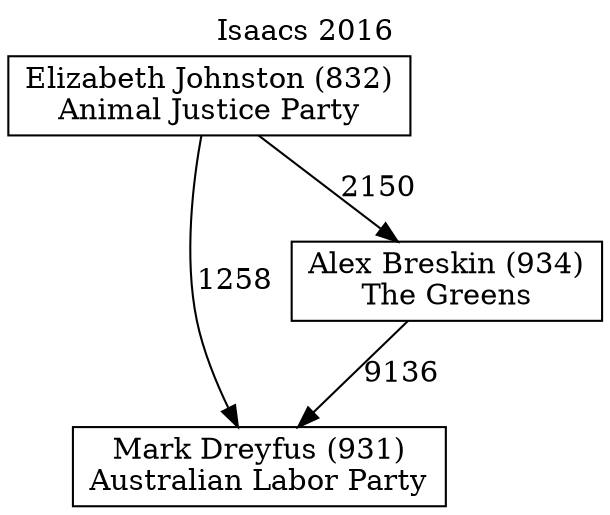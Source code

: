 // House preference flow
digraph "Mark Dreyfus (931)_Isaacs_2016" {
	graph [label="Isaacs 2016" labelloc=t mclimit=10]
	node [shape=box]
	"Mark Dreyfus (931)" [label="Mark Dreyfus (931)
Australian Labor Party"]
	"Alex Breskin (934)" [label="Alex Breskin (934)
The Greens"]
	"Elizabeth Johnston (832)" [label="Elizabeth Johnston (832)
Animal Justice Party"]
	"Alex Breskin (934)" -> "Mark Dreyfus (931)" [label=9136]
	"Elizabeth Johnston (832)" -> "Alex Breskin (934)" [label=2150]
	"Elizabeth Johnston (832)" -> "Mark Dreyfus (931)" [label=1258]
}
